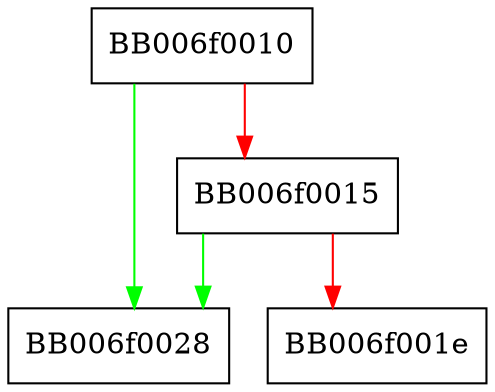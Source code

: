 digraph mac_digest_sign_update {
  node [shape="box"];
  graph [splines=ortho];
  BB006f0010 -> BB006f0028 [color="green"];
  BB006f0010 -> BB006f0015 [color="red"];
  BB006f0015 -> BB006f0028 [color="green"];
  BB006f0015 -> BB006f001e [color="red"];
}